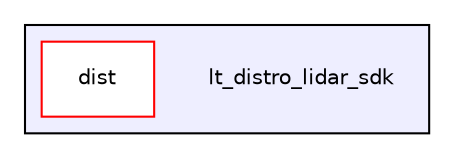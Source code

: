 digraph "lt_distro_lidar_sdk" {
  bgcolor=transparent;
  compound=true
  node [ fontsize="10", fontname="Helvetica"];
  edge [ labelfontsize="10", labelfontname="Helvetica"];
  subgraph clusterdir_9c5f7ab2146222aaacb7d5a9f9abe80b {
    graph [ bgcolor="#eeeeff", pencolor="black", label="" URL="dir_9c5f7ab2146222aaacb7d5a9f9abe80b.html"];
    dir_9c5f7ab2146222aaacb7d5a9f9abe80b [shape=plaintext label="lt_distro_lidar_sdk"];
    dir_2ebba4385388f641bfcb0459aa590096 [shape=box label="dist" color="red" fillcolor="white" style="filled" URL="dir_2ebba4385388f641bfcb0459aa590096.html"];
  }
}
